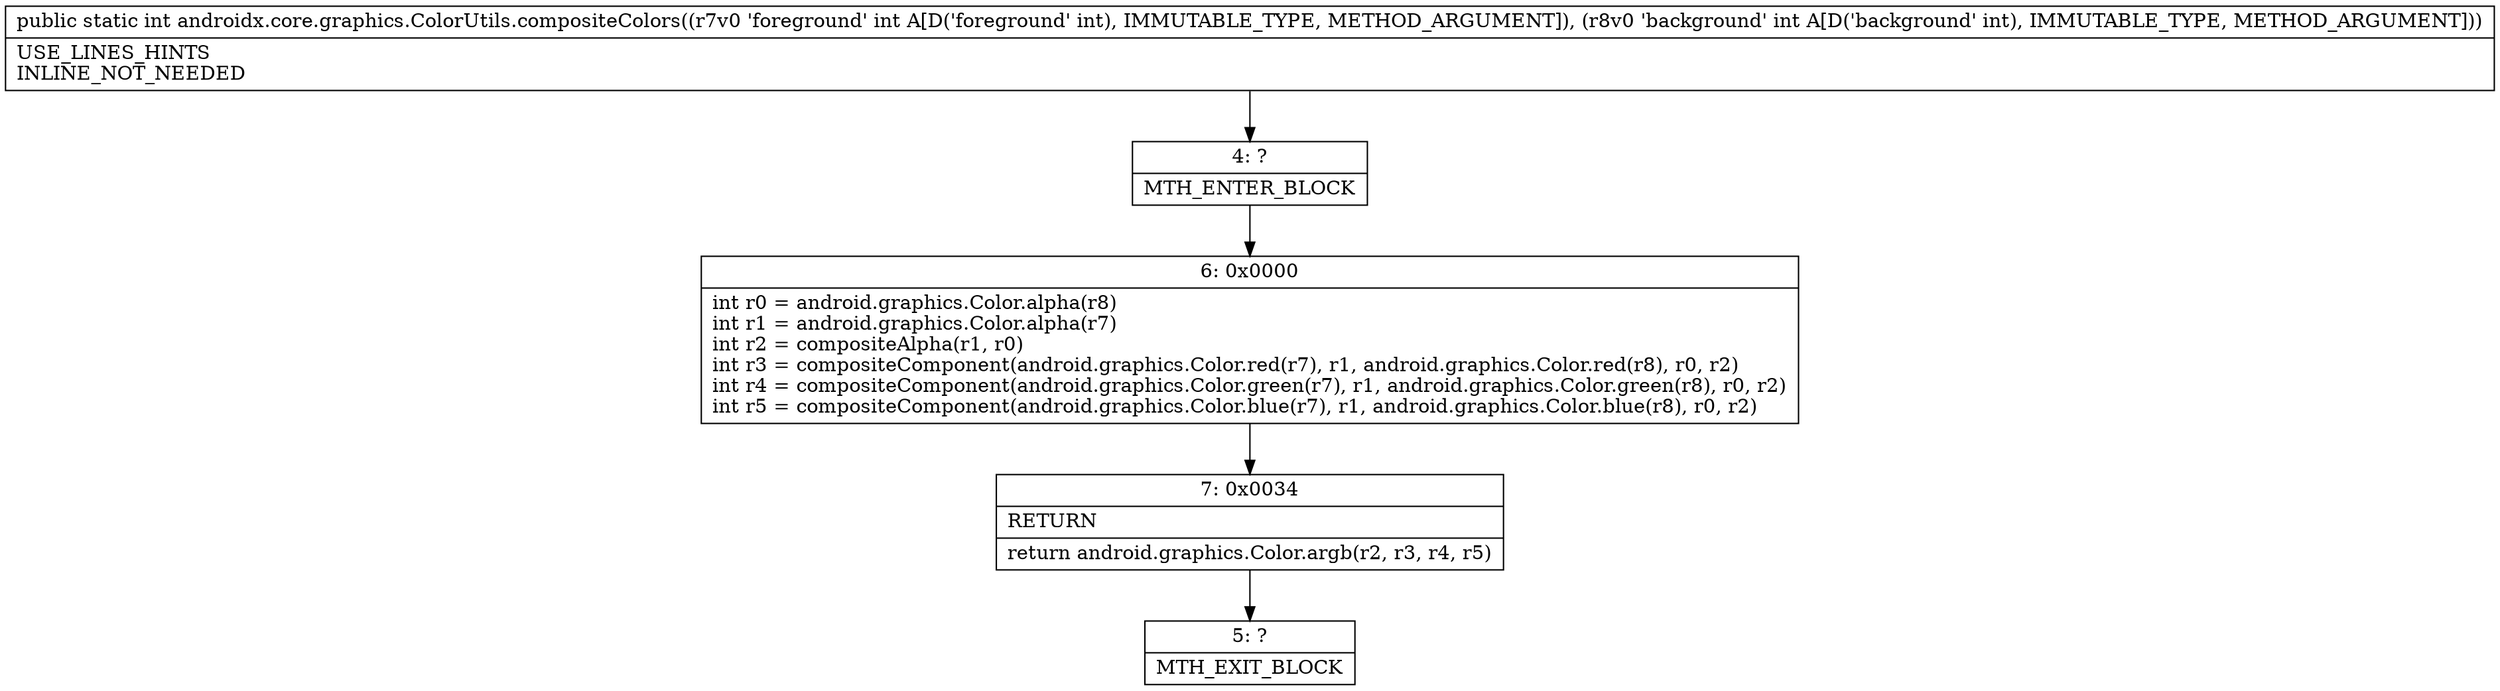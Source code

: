 digraph "CFG forandroidx.core.graphics.ColorUtils.compositeColors(II)I" {
Node_4 [shape=record,label="{4\:\ ?|MTH_ENTER_BLOCK\l}"];
Node_6 [shape=record,label="{6\:\ 0x0000|int r0 = android.graphics.Color.alpha(r8)\lint r1 = android.graphics.Color.alpha(r7)\lint r2 = compositeAlpha(r1, r0)\lint r3 = compositeComponent(android.graphics.Color.red(r7), r1, android.graphics.Color.red(r8), r0, r2)\lint r4 = compositeComponent(android.graphics.Color.green(r7), r1, android.graphics.Color.green(r8), r0, r2)\lint r5 = compositeComponent(android.graphics.Color.blue(r7), r1, android.graphics.Color.blue(r8), r0, r2)\l}"];
Node_7 [shape=record,label="{7\:\ 0x0034|RETURN\l|return android.graphics.Color.argb(r2, r3, r4, r5)\l}"];
Node_5 [shape=record,label="{5\:\ ?|MTH_EXIT_BLOCK\l}"];
MethodNode[shape=record,label="{public static int androidx.core.graphics.ColorUtils.compositeColors((r7v0 'foreground' int A[D('foreground' int), IMMUTABLE_TYPE, METHOD_ARGUMENT]), (r8v0 'background' int A[D('background' int), IMMUTABLE_TYPE, METHOD_ARGUMENT]))  | USE_LINES_HINTS\lINLINE_NOT_NEEDED\l}"];
MethodNode -> Node_4;Node_4 -> Node_6;
Node_6 -> Node_7;
Node_7 -> Node_5;
}

